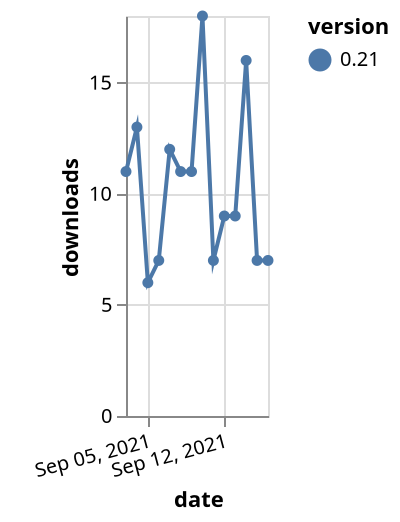 {"$schema": "https://vega.github.io/schema/vega-lite/v5.json", "description": "A simple bar chart with embedded data.", "data": {"values": [{"date": "2021-09-03", "total": 10456, "delta": 11, "version": "0.21"}, {"date": "2021-09-04", "total": 10469, "delta": 13, "version": "0.21"}, {"date": "2021-09-05", "total": 10475, "delta": 6, "version": "0.21"}, {"date": "2021-09-06", "total": 10482, "delta": 7, "version": "0.21"}, {"date": "2021-09-07", "total": 10494, "delta": 12, "version": "0.21"}, {"date": "2021-09-08", "total": 10505, "delta": 11, "version": "0.21"}, {"date": "2021-09-09", "total": 10516, "delta": 11, "version": "0.21"}, {"date": "2021-09-10", "total": 10534, "delta": 18, "version": "0.21"}, {"date": "2021-09-11", "total": 10541, "delta": 7, "version": "0.21"}, {"date": "2021-09-12", "total": 10550, "delta": 9, "version": "0.21"}, {"date": "2021-09-13", "total": 10559, "delta": 9, "version": "0.21"}, {"date": "2021-09-14", "total": 10575, "delta": 16, "version": "0.21"}, {"date": "2021-09-15", "total": 10582, "delta": 7, "version": "0.21"}, {"date": "2021-09-16", "total": 10589, "delta": 7, "version": "0.21"}]}, "width": "container", "mark": {"type": "line", "point": {"filled": true}}, "encoding": {"x": {"field": "date", "type": "temporal", "timeUnit": "yearmonthdate", "title": "date", "axis": {"labelAngle": -15}}, "y": {"field": "delta", "type": "quantitative", "title": "downloads"}, "color": {"field": "version", "type": "nominal"}, "tooltip": {"field": "delta"}}}
